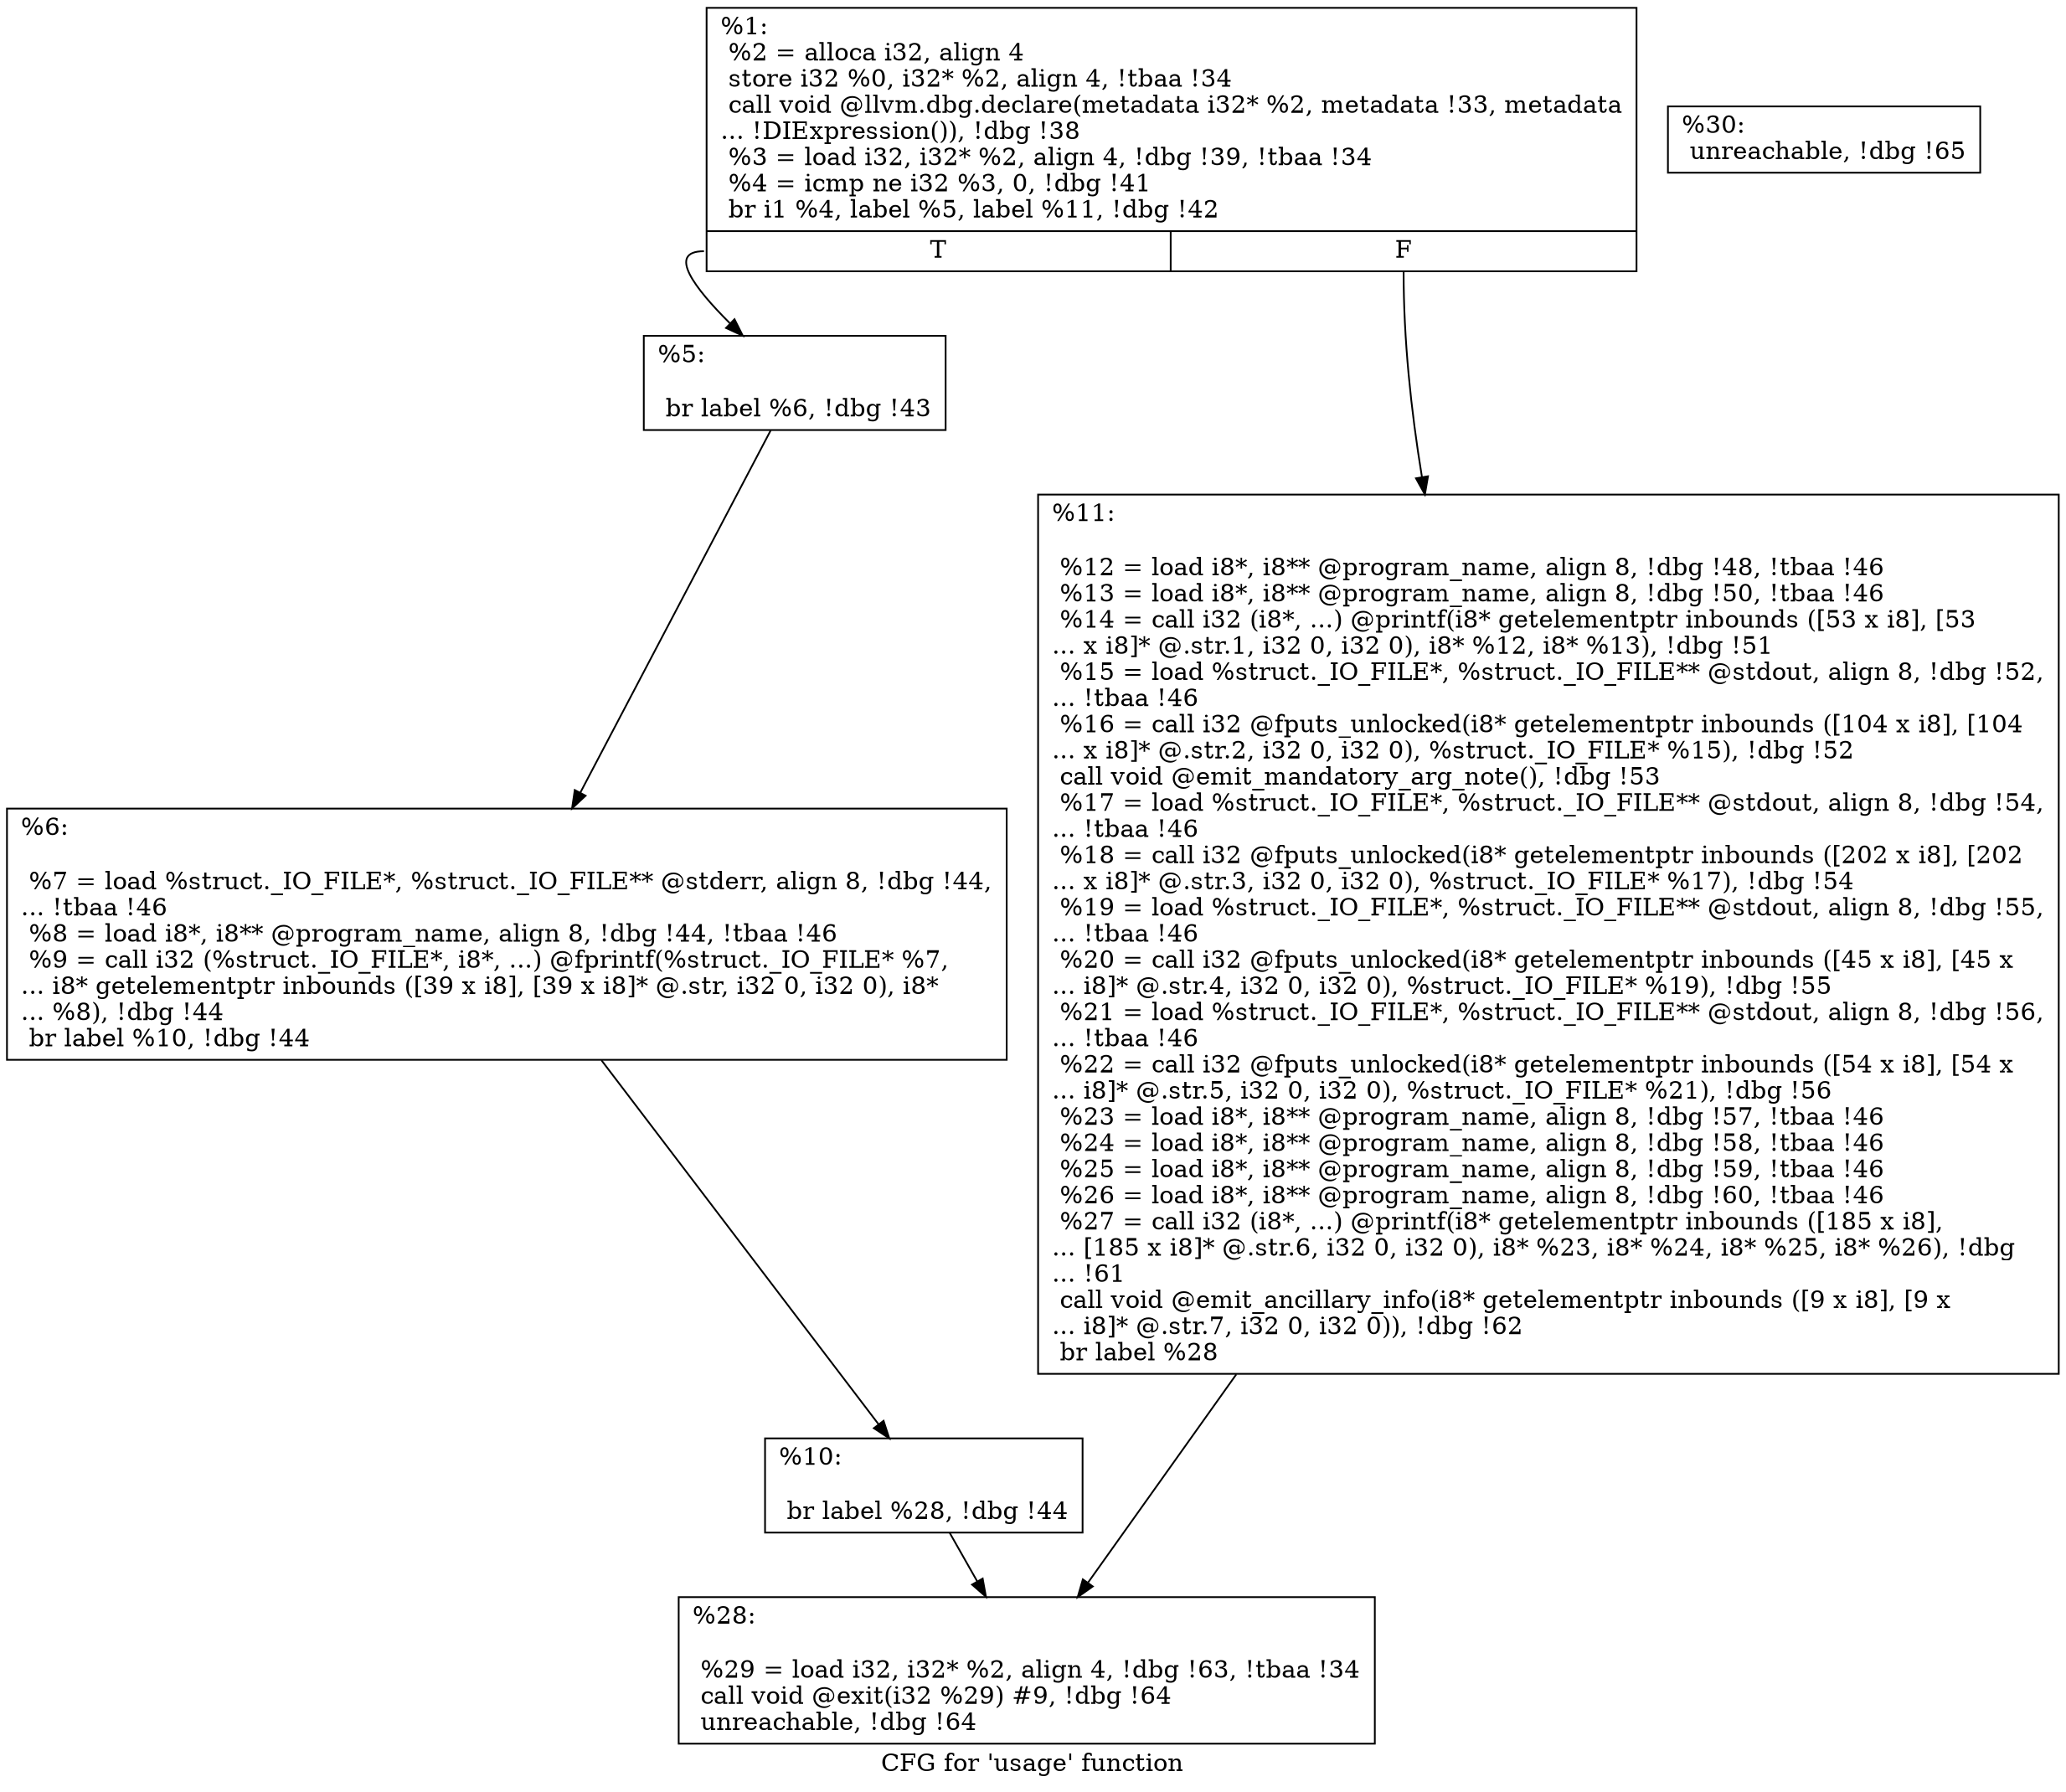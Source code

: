 digraph "CFG for 'usage' function" {
	label="CFG for 'usage' function";

	Node0xe5fc40 [shape=record,label="{%1:\l  %2 = alloca i32, align 4\l  store i32 %0, i32* %2, align 4, !tbaa !34\l  call void @llvm.dbg.declare(metadata i32* %2, metadata !33, metadata\l... !DIExpression()), !dbg !38\l  %3 = load i32, i32* %2, align 4, !dbg !39, !tbaa !34\l  %4 = icmp ne i32 %3, 0, !dbg !41\l  br i1 %4, label %5, label %11, !dbg !42\l|{<s0>T|<s1>F}}"];
	Node0xe5fc40:s0 -> Node0xe6b640;
	Node0xe5fc40:s1 -> Node0xe6b730;
	Node0xe6b640 [shape=record,label="{%5:\l\l  br label %6, !dbg !43\l}"];
	Node0xe6b640 -> Node0xe6b690;
	Node0xe6b690 [shape=record,label="{%6:\l\l  %7 = load %struct._IO_FILE*, %struct._IO_FILE** @stderr, align 8, !dbg !44,\l... !tbaa !46\l  %8 = load i8*, i8** @program_name, align 8, !dbg !44, !tbaa !46\l  %9 = call i32 (%struct._IO_FILE*, i8*, ...) @fprintf(%struct._IO_FILE* %7,\l... i8* getelementptr inbounds ([39 x i8], [39 x i8]* @.str, i32 0, i32 0), i8*\l... %8), !dbg !44\l  br label %10, !dbg !44\l}"];
	Node0xe6b690 -> Node0xe6b6e0;
	Node0xe6b6e0 [shape=record,label="{%10:\l\l  br label %28, !dbg !44\l}"];
	Node0xe6b6e0 -> Node0xe6b780;
	Node0xe6b730 [shape=record,label="{%11:\l\l  %12 = load i8*, i8** @program_name, align 8, !dbg !48, !tbaa !46\l  %13 = load i8*, i8** @program_name, align 8, !dbg !50, !tbaa !46\l  %14 = call i32 (i8*, ...) @printf(i8* getelementptr inbounds ([53 x i8], [53\l... x i8]* @.str.1, i32 0, i32 0), i8* %12, i8* %13), !dbg !51\l  %15 = load %struct._IO_FILE*, %struct._IO_FILE** @stdout, align 8, !dbg !52,\l... !tbaa !46\l  %16 = call i32 @fputs_unlocked(i8* getelementptr inbounds ([104 x i8], [104\l... x i8]* @.str.2, i32 0, i32 0), %struct._IO_FILE* %15), !dbg !52\l  call void @emit_mandatory_arg_note(), !dbg !53\l  %17 = load %struct._IO_FILE*, %struct._IO_FILE** @stdout, align 8, !dbg !54,\l... !tbaa !46\l  %18 = call i32 @fputs_unlocked(i8* getelementptr inbounds ([202 x i8], [202\l... x i8]* @.str.3, i32 0, i32 0), %struct._IO_FILE* %17), !dbg !54\l  %19 = load %struct._IO_FILE*, %struct._IO_FILE** @stdout, align 8, !dbg !55,\l... !tbaa !46\l  %20 = call i32 @fputs_unlocked(i8* getelementptr inbounds ([45 x i8], [45 x\l... i8]* @.str.4, i32 0, i32 0), %struct._IO_FILE* %19), !dbg !55\l  %21 = load %struct._IO_FILE*, %struct._IO_FILE** @stdout, align 8, !dbg !56,\l... !tbaa !46\l  %22 = call i32 @fputs_unlocked(i8* getelementptr inbounds ([54 x i8], [54 x\l... i8]* @.str.5, i32 0, i32 0), %struct._IO_FILE* %21), !dbg !56\l  %23 = load i8*, i8** @program_name, align 8, !dbg !57, !tbaa !46\l  %24 = load i8*, i8** @program_name, align 8, !dbg !58, !tbaa !46\l  %25 = load i8*, i8** @program_name, align 8, !dbg !59, !tbaa !46\l  %26 = load i8*, i8** @program_name, align 8, !dbg !60, !tbaa !46\l  %27 = call i32 (i8*, ...) @printf(i8* getelementptr inbounds ([185 x i8],\l... [185 x i8]* @.str.6, i32 0, i32 0), i8* %23, i8* %24, i8* %25, i8* %26), !dbg\l... !61\l  call void @emit_ancillary_info(i8* getelementptr inbounds ([9 x i8], [9 x\l... i8]* @.str.7, i32 0, i32 0)), !dbg !62\l  br label %28\l}"];
	Node0xe6b730 -> Node0xe6b780;
	Node0xe6b780 [shape=record,label="{%28:\l\l  %29 = load i32, i32* %2, align 4, !dbg !63, !tbaa !34\l  call void @exit(i32 %29) #9, !dbg !64\l  unreachable, !dbg !64\l}"];
	Node0xe6b7d0 [shape=record,label="{%30:                                                  \l  unreachable, !dbg !65\l}"];
}
